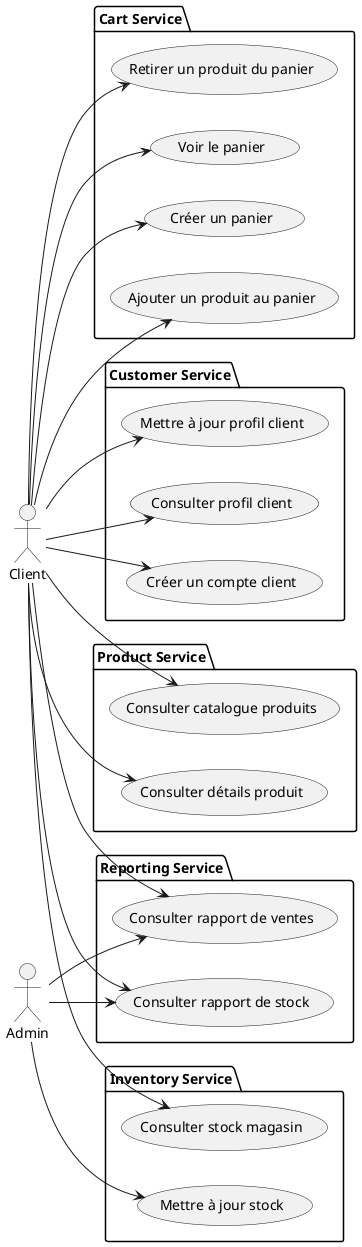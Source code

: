 @startuml
left to right direction

actor Client
actor "Admin" as Admin

package "Cart Service" {
  usecase "Créer un panier" as UC1
  usecase "Ajouter un produit au panier" as UC2
  usecase "Retirer un produit du panier" as UC3
  usecase "Voir le panier" as UC4
}

package "Customer Service" {
  usecase "Créer un compte client" as UC5
  usecase "Mettre à jour profil client" as UC6
  usecase "Consulter profil client" as UC7
}

package "Product Service" {
  usecase "Consulter catalogue produits" as UC8
  usecase "Consulter détails produit" as UC9
}

package "Inventory Service" {
  usecase "Consulter stock magasin" as UC10
  usecase "Mettre à jour stock" as UC11
}

package "Reporting Service" {
  usecase "Consulter rapport de ventes" as UC12
  usecase "Consulter rapport de stock" as UC13
}

Client --> UC1
Client --> UC2
Client --> UC3
Client --> UC4
Client --> UC5
Client --> UC6
Client --> UC7
Client --> UC8
Client --> UC9
Client --> UC10
Client --> UC12
Client --> UC13

Admin --> UC11
Admin --> UC12
Admin --> UC13

@enduml